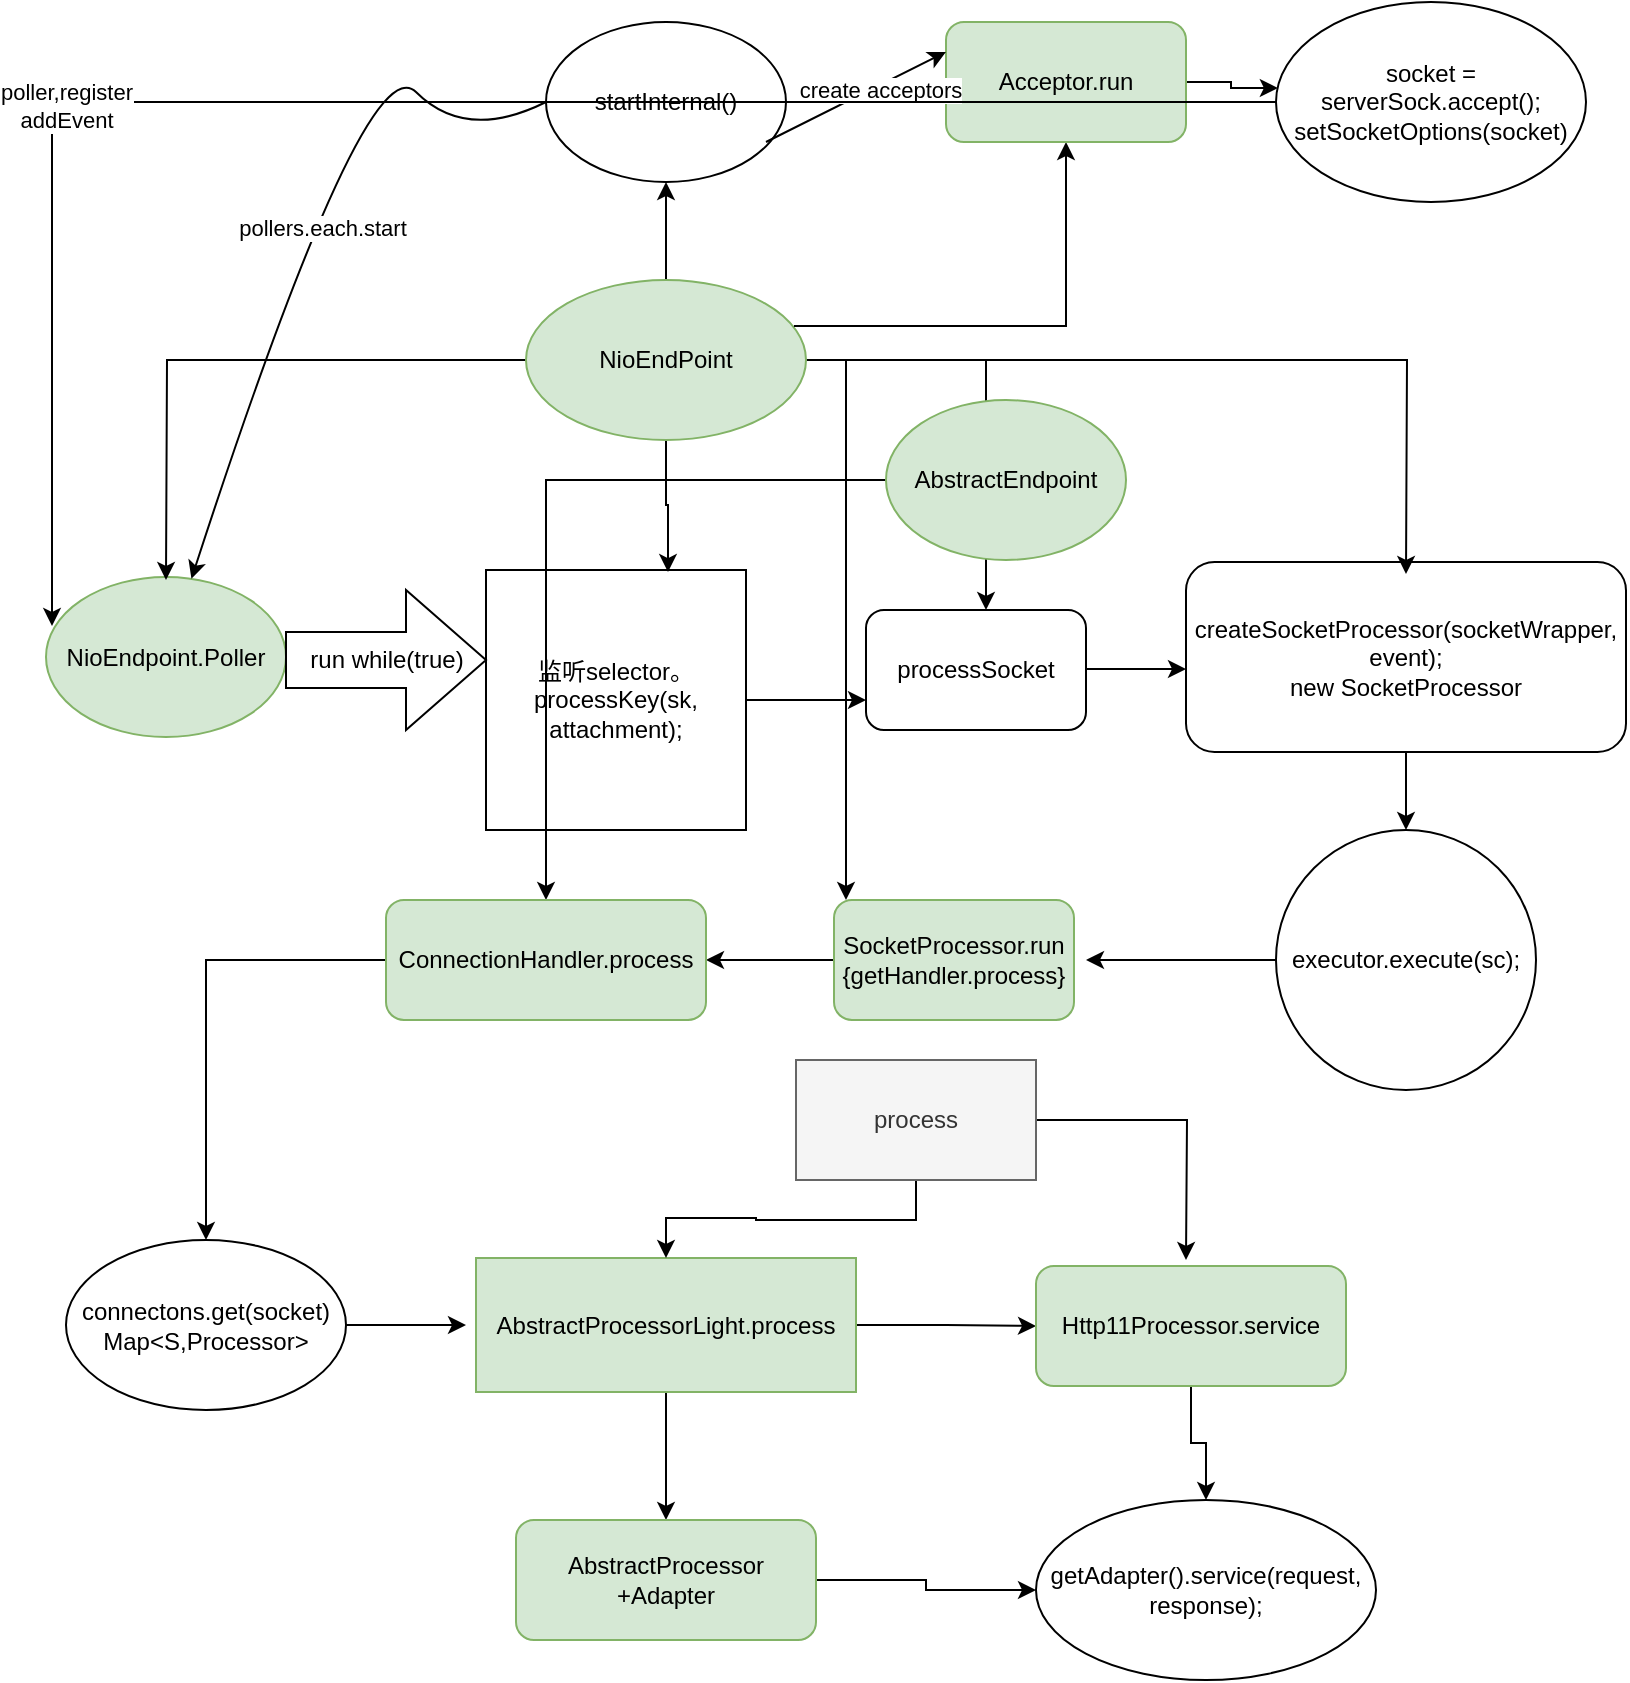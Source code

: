 <mxfile version="16.1.4" type="github" pages="2">
  <diagram id="aH2KnPz99VTtxAU9ox46" name="Page-1">
    <mxGraphModel dx="1695" dy="450" grid="1" gridSize="10" guides="1" tooltips="1" connect="1" arrows="1" fold="1" page="1" pageScale="1" pageWidth="827" pageHeight="1169" math="0" shadow="0">
      <root>
        <mxCell id="0" />
        <mxCell id="1" parent="0" />
        <mxCell id="6HLFYRNCnMYgi-uOpnAf-1" value="NioEndpoint.Poller" style="ellipse;whiteSpace=wrap;html=1;fillColor=#d5e8d4;strokeColor=#82b366;" vertex="1" parent="1">
          <mxGeometry x="20" y="427.5" width="120" height="80" as="geometry" />
        </mxCell>
        <mxCell id="6HLFYRNCnMYgi-uOpnAf-7" style="edgeStyle=orthogonalEdgeStyle;rounded=0;orthogonalLoop=1;jettySize=auto;html=1;entryX=0;entryY=0.75;entryDx=0;entryDy=0;fontFamily=Helvetica;" edge="1" parent="1" source="6HLFYRNCnMYgi-uOpnAf-2" target="6HLFYRNCnMYgi-uOpnAf-6">
          <mxGeometry relative="1" as="geometry" />
        </mxCell>
        <mxCell id="6HLFYRNCnMYgi-uOpnAf-2" value="监听selector。processKey(sk, attachment);&lt;br&gt;" style="whiteSpace=wrap;html=1;aspect=fixed;" vertex="1" parent="1">
          <mxGeometry x="240" y="424" width="130" height="130" as="geometry" />
        </mxCell>
        <mxCell id="6HLFYRNCnMYgi-uOpnAf-4" value="run while(true)" style="html=1;shadow=0;dashed=0;align=center;verticalAlign=middle;shape=mxgraph.arrows2.arrow;dy=0.6;dx=40;notch=0;fontFamily=Helvetica;" vertex="1" parent="1">
          <mxGeometry x="140" y="434" width="100" height="70" as="geometry" />
        </mxCell>
        <mxCell id="6HLFYRNCnMYgi-uOpnAf-9" style="edgeStyle=orthogonalEdgeStyle;rounded=0;orthogonalLoop=1;jettySize=auto;html=1;entryX=0;entryY=0.5;entryDx=0;entryDy=0;fontFamily=Helvetica;" edge="1" parent="1" source="6HLFYRNCnMYgi-uOpnAf-6">
          <mxGeometry relative="1" as="geometry">
            <mxPoint x="590" y="473.5" as="targetPoint" />
          </mxGeometry>
        </mxCell>
        <mxCell id="6HLFYRNCnMYgi-uOpnAf-6" value="processSocket" style="rounded=1;whiteSpace=wrap;html=1;fontFamily=Helvetica;" vertex="1" parent="1">
          <mxGeometry x="430" y="444" width="110" height="60" as="geometry" />
        </mxCell>
        <mxCell id="6HLFYRNCnMYgi-uOpnAf-52" value="" style="edgeStyle=orthogonalEdgeStyle;rounded=0;orthogonalLoop=1;jettySize=auto;html=1;fontFamily=Helvetica;" edge="1" parent="1" source="6HLFYRNCnMYgi-uOpnAf-8" target="6HLFYRNCnMYgi-uOpnAf-18">
          <mxGeometry relative="1" as="geometry" />
        </mxCell>
        <mxCell id="6HLFYRNCnMYgi-uOpnAf-8" value="createSocketProcessor(socketWrapper, event);&lt;br&gt;new SocketProcessor" style="rounded=1;whiteSpace=wrap;html=1;fontFamily=Helvetica;" vertex="1" parent="1">
          <mxGeometry x="590" y="420" width="220" height="95" as="geometry" />
        </mxCell>
        <mxCell id="6HLFYRNCnMYgi-uOpnAf-11" style="edgeStyle=orthogonalEdgeStyle;rounded=0;orthogonalLoop=1;jettySize=auto;html=1;entryX=0.7;entryY=0.008;entryDx=0;entryDy=0;entryPerimeter=0;fontFamily=Helvetica;" edge="1" parent="1" source="6HLFYRNCnMYgi-uOpnAf-10" target="6HLFYRNCnMYgi-uOpnAf-2">
          <mxGeometry relative="1" as="geometry" />
        </mxCell>
        <mxCell id="6HLFYRNCnMYgi-uOpnAf-12" style="edgeStyle=orthogonalEdgeStyle;rounded=0;orthogonalLoop=1;jettySize=auto;html=1;fontFamily=Helvetica;" edge="1" parent="1" source="6HLFYRNCnMYgi-uOpnAf-10">
          <mxGeometry relative="1" as="geometry">
            <mxPoint x="700" y="426" as="targetPoint" />
          </mxGeometry>
        </mxCell>
        <mxCell id="6HLFYRNCnMYgi-uOpnAf-13" style="edgeStyle=orthogonalEdgeStyle;rounded=0;orthogonalLoop=1;jettySize=auto;html=1;fontFamily=Helvetica;" edge="1" parent="1" source="6HLFYRNCnMYgi-uOpnAf-10" target="6HLFYRNCnMYgi-uOpnAf-6">
          <mxGeometry relative="1" as="geometry">
            <Array as="points">
              <mxPoint x="490" y="319" />
            </Array>
          </mxGeometry>
        </mxCell>
        <mxCell id="6HLFYRNCnMYgi-uOpnAf-14" style="edgeStyle=orthogonalEdgeStyle;rounded=0;orthogonalLoop=1;jettySize=auto;html=1;fontFamily=Helvetica;" edge="1" parent="1" source="6HLFYRNCnMYgi-uOpnAf-10">
          <mxGeometry relative="1" as="geometry">
            <mxPoint x="80" y="429" as="targetPoint" />
          </mxGeometry>
        </mxCell>
        <mxCell id="6HLFYRNCnMYgi-uOpnAf-17" style="edgeStyle=orthogonalEdgeStyle;rounded=0;orthogonalLoop=1;jettySize=auto;html=1;fontFamily=Helvetica;" edge="1" parent="1" source="6HLFYRNCnMYgi-uOpnAf-10" target="6HLFYRNCnMYgi-uOpnAf-16">
          <mxGeometry relative="1" as="geometry">
            <Array as="points">
              <mxPoint x="420" y="319" />
            </Array>
          </mxGeometry>
        </mxCell>
        <mxCell id="6HLFYRNCnMYgi-uOpnAf-40" style="edgeStyle=orthogonalEdgeStyle;rounded=0;orthogonalLoop=1;jettySize=auto;html=1;entryX=0.5;entryY=1;entryDx=0;entryDy=0;fontFamily=Helvetica;" edge="1" parent="1" source="6HLFYRNCnMYgi-uOpnAf-10" target="6HLFYRNCnMYgi-uOpnAf-39">
          <mxGeometry relative="1" as="geometry" />
        </mxCell>
        <mxCell id="6HLFYRNCnMYgi-uOpnAf-10" value="NioEndPoint" style="ellipse;whiteSpace=wrap;html=1;fontFamily=Helvetica;fillColor=#d5e8d4;strokeColor=#82b366;" vertex="1" parent="1">
          <mxGeometry x="260" y="279" width="140" height="80" as="geometry" />
        </mxCell>
        <mxCell id="6HLFYRNCnMYgi-uOpnAf-21" style="edgeStyle=orthogonalEdgeStyle;rounded=0;orthogonalLoop=1;jettySize=auto;html=1;fontFamily=Helvetica;" edge="1" parent="1" source="6HLFYRNCnMYgi-uOpnAf-15" target="6HLFYRNCnMYgi-uOpnAf-20">
          <mxGeometry relative="1" as="geometry" />
        </mxCell>
        <mxCell id="6HLFYRNCnMYgi-uOpnAf-47" style="edgeStyle=orthogonalEdgeStyle;rounded=0;orthogonalLoop=1;jettySize=auto;html=1;entryX=0.5;entryY=1;entryDx=0;entryDy=0;fontFamily=Helvetica;exitX=0.957;exitY=0.288;exitDx=0;exitDy=0;exitPerimeter=0;" edge="1" parent="1" source="6HLFYRNCnMYgi-uOpnAf-10" target="6HLFYRNCnMYgi-uOpnAf-44">
          <mxGeometry relative="1" as="geometry" />
        </mxCell>
        <mxCell id="6HLFYRNCnMYgi-uOpnAf-15" value="AbstractEndpoint" style="ellipse;whiteSpace=wrap;html=1;fontFamily=Helvetica;fillColor=#d5e8d4;strokeColor=#82b366;" vertex="1" parent="1">
          <mxGeometry x="440" y="339" width="120" height="80" as="geometry" />
        </mxCell>
        <mxCell id="99InkmB3Nn_Qf_azQVl2-1" style="edgeStyle=orthogonalEdgeStyle;rounded=0;orthogonalLoop=1;jettySize=auto;html=1;fontFamily=Helvetica;" edge="1" parent="1" source="6HLFYRNCnMYgi-uOpnAf-16" target="6HLFYRNCnMYgi-uOpnAf-20">
          <mxGeometry relative="1" as="geometry" />
        </mxCell>
        <mxCell id="6HLFYRNCnMYgi-uOpnAf-16" value="SocketProcessor.run&lt;br&gt;{getHandler.process}" style="rounded=1;whiteSpace=wrap;html=1;fontFamily=Helvetica;fillColor=#d5e8d4;strokeColor=#82b366;" vertex="1" parent="1">
          <mxGeometry x="414" y="589" width="120" height="60" as="geometry" />
        </mxCell>
        <mxCell id="6HLFYRNCnMYgi-uOpnAf-19" style="edgeStyle=orthogonalEdgeStyle;rounded=0;orthogonalLoop=1;jettySize=auto;html=1;fontFamily=Helvetica;" edge="1" parent="1" source="6HLFYRNCnMYgi-uOpnAf-18">
          <mxGeometry relative="1" as="geometry">
            <mxPoint x="540" y="619" as="targetPoint" />
          </mxGeometry>
        </mxCell>
        <mxCell id="6HLFYRNCnMYgi-uOpnAf-18" value="executor.execute(sc);" style="ellipse;whiteSpace=wrap;html=1;aspect=fixed;fontFamily=Helvetica;" vertex="1" parent="1">
          <mxGeometry x="635" y="554" width="130" height="130" as="geometry" />
        </mxCell>
        <mxCell id="6HLFYRNCnMYgi-uOpnAf-29" style="edgeStyle=orthogonalEdgeStyle;rounded=0;orthogonalLoop=1;jettySize=auto;html=1;fontFamily=Helvetica;" edge="1" parent="1" source="6HLFYRNCnMYgi-uOpnAf-20" target="6HLFYRNCnMYgi-uOpnAf-23">
          <mxGeometry relative="1" as="geometry" />
        </mxCell>
        <mxCell id="6HLFYRNCnMYgi-uOpnAf-20" value="ConnectionHandler.process" style="rounded=1;whiteSpace=wrap;html=1;fontFamily=Helvetica;fillColor=#d5e8d4;strokeColor=#82b366;" vertex="1" parent="1">
          <mxGeometry x="190" y="589" width="160" height="60" as="geometry" />
        </mxCell>
        <mxCell id="6HLFYRNCnMYgi-uOpnAf-27" style="edgeStyle=orthogonalEdgeStyle;rounded=0;orthogonalLoop=1;jettySize=auto;html=1;fontFamily=Helvetica;" edge="1" parent="1" source="6HLFYRNCnMYgi-uOpnAf-23">
          <mxGeometry relative="1" as="geometry">
            <mxPoint x="230" y="801.5" as="targetPoint" />
          </mxGeometry>
        </mxCell>
        <mxCell id="6HLFYRNCnMYgi-uOpnAf-23" value="connectons.get(socket)&lt;br&gt;Map&amp;lt;S,Processor&amp;gt;" style="ellipse;whiteSpace=wrap;html=1;fontFamily=Helvetica;" vertex="1" parent="1">
          <mxGeometry x="30" y="759" width="140" height="85" as="geometry" />
        </mxCell>
        <mxCell id="6HLFYRNCnMYgi-uOpnAf-28" style="edgeStyle=orthogonalEdgeStyle;rounded=0;orthogonalLoop=1;jettySize=auto;html=1;entryX=0;entryY=0.5;entryDx=0;entryDy=0;fontFamily=Helvetica;" edge="1" parent="1" source="6HLFYRNCnMYgi-uOpnAf-25" target="6HLFYRNCnMYgi-uOpnAf-26">
          <mxGeometry relative="1" as="geometry" />
        </mxCell>
        <mxCell id="6HLFYRNCnMYgi-uOpnAf-35" style="edgeStyle=orthogonalEdgeStyle;rounded=0;orthogonalLoop=1;jettySize=auto;html=1;fontFamily=Helvetica;" edge="1" parent="1" source="6HLFYRNCnMYgi-uOpnAf-25" target="6HLFYRNCnMYgi-uOpnAf-34">
          <mxGeometry relative="1" as="geometry" />
        </mxCell>
        <mxCell id="6HLFYRNCnMYgi-uOpnAf-25" value="AbstractProcessorLight.process" style="rounded=0;whiteSpace=wrap;html=1;fontFamily=Helvetica;fillColor=#d5e8d4;strokeColor=#82b366;" vertex="1" parent="1">
          <mxGeometry x="235" y="768" width="190" height="67" as="geometry" />
        </mxCell>
        <mxCell id="6HLFYRNCnMYgi-uOpnAf-37" style="edgeStyle=orthogonalEdgeStyle;rounded=0;orthogonalLoop=1;jettySize=auto;html=1;entryX=0.5;entryY=0;entryDx=0;entryDy=0;fontFamily=Helvetica;" edge="1" parent="1" source="6HLFYRNCnMYgi-uOpnAf-26" target="6HLFYRNCnMYgi-uOpnAf-36">
          <mxGeometry relative="1" as="geometry" />
        </mxCell>
        <mxCell id="6HLFYRNCnMYgi-uOpnAf-26" value="Http11Processor.service" style="rounded=1;whiteSpace=wrap;html=1;fontFamily=Helvetica;fillColor=#d5e8d4;strokeColor=#82b366;" vertex="1" parent="1">
          <mxGeometry x="515" y="772" width="155" height="60" as="geometry" />
        </mxCell>
        <mxCell id="6HLFYRNCnMYgi-uOpnAf-31" style="edgeStyle=orthogonalEdgeStyle;rounded=0;orthogonalLoop=1;jettySize=auto;html=1;fontFamily=Helvetica;" edge="1" parent="1" source="6HLFYRNCnMYgi-uOpnAf-30" target="6HLFYRNCnMYgi-uOpnAf-25">
          <mxGeometry relative="1" as="geometry" />
        </mxCell>
        <mxCell id="6HLFYRNCnMYgi-uOpnAf-32" style="edgeStyle=orthogonalEdgeStyle;rounded=0;orthogonalLoop=1;jettySize=auto;html=1;fontFamily=Helvetica;" edge="1" parent="1" source="6HLFYRNCnMYgi-uOpnAf-30">
          <mxGeometry relative="1" as="geometry">
            <mxPoint x="590" y="769" as="targetPoint" />
          </mxGeometry>
        </mxCell>
        <mxCell id="6HLFYRNCnMYgi-uOpnAf-30" value="process" style="rounded=0;whiteSpace=wrap;html=1;fontFamily=Helvetica;fillColor=#f5f5f5;fontColor=#333333;strokeColor=#666666;" vertex="1" parent="1">
          <mxGeometry x="395" y="669" width="120" height="60" as="geometry" />
        </mxCell>
        <mxCell id="6HLFYRNCnMYgi-uOpnAf-38" style="edgeStyle=orthogonalEdgeStyle;rounded=0;orthogonalLoop=1;jettySize=auto;html=1;entryX=0;entryY=0.5;entryDx=0;entryDy=0;fontFamily=Helvetica;" edge="1" parent="1" source="6HLFYRNCnMYgi-uOpnAf-34" target="6HLFYRNCnMYgi-uOpnAf-36">
          <mxGeometry relative="1" as="geometry" />
        </mxCell>
        <mxCell id="6HLFYRNCnMYgi-uOpnAf-34" value="AbstractProcessor&lt;br&gt;+Adapter" style="rounded=1;whiteSpace=wrap;html=1;fontFamily=Helvetica;fillColor=#d5e8d4;strokeColor=#82b366;" vertex="1" parent="1">
          <mxGeometry x="255" y="899" width="150" height="60" as="geometry" />
        </mxCell>
        <mxCell id="6HLFYRNCnMYgi-uOpnAf-36" value="getAdapter().service(request, response);" style="ellipse;whiteSpace=wrap;html=1;fontFamily=Helvetica;" vertex="1" parent="1">
          <mxGeometry x="515" y="889" width="170" height="90" as="geometry" />
        </mxCell>
        <mxCell id="6HLFYRNCnMYgi-uOpnAf-39" value="startInternal()&lt;br&gt;" style="ellipse;whiteSpace=wrap;html=1;fontFamily=Helvetica;" vertex="1" parent="1">
          <mxGeometry x="270" y="150" width="120" height="80" as="geometry" />
        </mxCell>
        <mxCell id="6HLFYRNCnMYgi-uOpnAf-42" value="" style="curved=1;endArrow=classic;html=1;rounded=0;fontFamily=Helvetica;exitX=0;exitY=0.5;exitDx=0;exitDy=0;" edge="1" parent="1" source="6HLFYRNCnMYgi-uOpnAf-39" target="6HLFYRNCnMYgi-uOpnAf-1">
          <mxGeometry width="50" height="50" relative="1" as="geometry">
            <mxPoint x="180" y="210" as="sourcePoint" />
            <mxPoint x="230" y="160" as="targetPoint" />
            <Array as="points">
              <mxPoint x="230" y="210" />
              <mxPoint x="180" y="160" />
            </Array>
          </mxGeometry>
        </mxCell>
        <mxCell id="6HLFYRNCnMYgi-uOpnAf-43" value="pollers.each.start" style="edgeLabel;html=1;align=center;verticalAlign=middle;resizable=0;points=[];fontFamily=Helvetica;" vertex="1" connectable="0" parent="6HLFYRNCnMYgi-uOpnAf-42">
          <mxGeometry x="0.059" y="8" relative="1" as="geometry">
            <mxPoint as="offset" />
          </mxGeometry>
        </mxCell>
        <mxCell id="6HLFYRNCnMYgi-uOpnAf-49" style="edgeStyle=orthogonalEdgeStyle;rounded=0;orthogonalLoop=1;jettySize=auto;html=1;entryX=0.006;entryY=0.43;entryDx=0;entryDy=0;entryPerimeter=0;fontFamily=Helvetica;" edge="1" parent="1" source="6HLFYRNCnMYgi-uOpnAf-44" target="6HLFYRNCnMYgi-uOpnAf-48">
          <mxGeometry relative="1" as="geometry" />
        </mxCell>
        <mxCell id="6HLFYRNCnMYgi-uOpnAf-44" value="Acceptor.run" style="rounded=1;whiteSpace=wrap;html=1;fontFamily=Helvetica;fillColor=#d5e8d4;strokeColor=#82b366;" vertex="1" parent="1">
          <mxGeometry x="470" y="150" width="120" height="60" as="geometry" />
        </mxCell>
        <mxCell id="6HLFYRNCnMYgi-uOpnAf-45" value="" style="endArrow=classic;html=1;rounded=0;fontFamily=Helvetica;entryX=0;entryY=0.25;entryDx=0;entryDy=0;" edge="1" parent="1" target="6HLFYRNCnMYgi-uOpnAf-44">
          <mxGeometry width="50" height="50" relative="1" as="geometry">
            <mxPoint x="380" y="210" as="sourcePoint" />
            <mxPoint x="430" y="160" as="targetPoint" />
          </mxGeometry>
        </mxCell>
        <mxCell id="6HLFYRNCnMYgi-uOpnAf-46" value="create acceptors" style="edgeLabel;html=1;align=center;verticalAlign=middle;resizable=0;points=[];fontFamily=Helvetica;" vertex="1" connectable="0" parent="6HLFYRNCnMYgi-uOpnAf-45">
          <mxGeometry x="0.248" y="-2" relative="1" as="geometry">
            <mxPoint as="offset" />
          </mxGeometry>
        </mxCell>
        <mxCell id="6HLFYRNCnMYgi-uOpnAf-50" style="edgeStyle=orthogonalEdgeStyle;rounded=0;orthogonalLoop=1;jettySize=auto;html=1;entryX=0.025;entryY=0.306;entryDx=0;entryDy=0;entryPerimeter=0;fontFamily=Helvetica;" edge="1" parent="1" source="6HLFYRNCnMYgi-uOpnAf-48" target="6HLFYRNCnMYgi-uOpnAf-1">
          <mxGeometry relative="1" as="geometry" />
        </mxCell>
        <mxCell id="6HLFYRNCnMYgi-uOpnAf-51" value="poller,register&lt;br&gt;addEvent" style="edgeLabel;html=1;align=center;verticalAlign=middle;resizable=0;points=[];fontFamily=Helvetica;" vertex="1" connectable="0" parent="6HLFYRNCnMYgi-uOpnAf-50">
          <mxGeometry x="0.385" y="2" relative="1" as="geometry">
            <mxPoint as="offset" />
          </mxGeometry>
        </mxCell>
        <mxCell id="6HLFYRNCnMYgi-uOpnAf-48" value="socket = serverSock.accept();&lt;br&gt;setSocketOptions(socket)" style="ellipse;whiteSpace=wrap;html=1;fontFamily=Helvetica;" vertex="1" parent="1">
          <mxGeometry x="635" y="140" width="155" height="100" as="geometry" />
        </mxCell>
      </root>
    </mxGraphModel>
  </diagram>
  <diagram id="LlYYKu-lntOfPuCCwoSO" name="Page-2">
    <mxGraphModel dx="1673" dy="2065" grid="1" gridSize="10" guides="1" tooltips="1" connect="1" arrows="1" fold="1" page="1" pageScale="1" pageWidth="827" pageHeight="1169" math="0" shadow="0">
      <root>
        <mxCell id="zm0azldVKNpyj6_In5ex-0" />
        <mxCell id="zm0azldVKNpyj6_In5ex-1" parent="zm0azldVKNpyj6_In5ex-0" />
        <mxCell id="zm0azldVKNpyj6_In5ex-5" style="edgeStyle=orthogonalEdgeStyle;rounded=0;orthogonalLoop=1;jettySize=auto;html=1;fontFamily=Helvetica;" edge="1" parent="zm0azldVKNpyj6_In5ex-1" source="zm0azldVKNpyj6_In5ex-3">
          <mxGeometry relative="1" as="geometry">
            <mxPoint x="250" y="190" as="targetPoint" />
          </mxGeometry>
        </mxCell>
        <mxCell id="zm0azldVKNpyj6_In5ex-6" value="1.导入资产信息&lt;br&gt;2.推送影像文件" style="edgeLabel;html=1;align=center;verticalAlign=middle;resizable=0;points=[];fontFamily=Helvetica;" vertex="1" connectable="0" parent="zm0azldVKNpyj6_In5ex-5">
          <mxGeometry x="-0.191" relative="1" as="geometry">
            <mxPoint as="offset" />
          </mxGeometry>
        </mxCell>
        <mxCell id="zm0azldVKNpyj6_In5ex-3" value="资产池推送" style="rounded=1;whiteSpace=wrap;html=1;fontFamily=Helvetica;" vertex="1" parent="zm0azldVKNpyj6_In5ex-1">
          <mxGeometry x="480" y="160" width="120" height="60" as="geometry" />
        </mxCell>
        <mxCell id="zm0azldVKNpyj6_In5ex-13" value="" style="edgeStyle=orthogonalEdgeStyle;rounded=0;orthogonalLoop=1;jettySize=auto;html=1;fontFamily=Helvetica;" edge="1" parent="zm0azldVKNpyj6_In5ex-1" source="zm0azldVKNpyj6_In5ex-4" target="zm0azldVKNpyj6_In5ex-12">
          <mxGeometry relative="1" as="geometry" />
        </mxCell>
        <mxCell id="zm0azldVKNpyj6_In5ex-4" value="多级流转" style="rounded=0;whiteSpace=wrap;html=1;fontFamily=Helvetica;" vertex="1" parent="zm0azldVKNpyj6_In5ex-1">
          <mxGeometry x="130" y="160" width="120" height="60" as="geometry" />
        </mxCell>
        <mxCell id="zm0azldVKNpyj6_In5ex-8" value="交易合同影像件&lt;br&gt;发票影像件&lt;br&gt;其他影像件&lt;br&gt;核心企业付款确认书" style="shape=callout;whiteSpace=wrap;html=1;perimeter=calloutPerimeter;fontFamily=Helvetica;" vertex="1" parent="zm0azldVKNpyj6_In5ex-1">
          <mxGeometry x="310" y="70" width="150" height="100" as="geometry" />
        </mxCell>
        <mxCell id="zm0azldVKNpyj6_In5ex-11" value="资产到期日和资产确认函不能为空" style="ellipse;shape=cloud;whiteSpace=wrap;html=1;fontFamily=Helvetica;" vertex="1" parent="zm0azldVKNpyj6_In5ex-1">
          <mxGeometry x="320" y="200" width="140" height="80" as="geometry" />
        </mxCell>
        <mxCell id="zm0azldVKNpyj6_In5ex-16" style="edgeStyle=orthogonalEdgeStyle;rounded=0;orthogonalLoop=1;jettySize=auto;html=1;entryX=0;entryY=0.5;entryDx=0;entryDy=0;fontFamily=Helvetica;" edge="1" parent="zm0azldVKNpyj6_In5ex-1" source="zm0azldVKNpyj6_In5ex-12" target="zm0azldVKNpyj6_In5ex-14">
          <mxGeometry relative="1" as="geometry" />
        </mxCell>
        <mxCell id="zm0azldVKNpyj6_In5ex-17" value="返回多级流转的资产编号" style="edgeLabel;html=1;align=center;verticalAlign=middle;resizable=0;points=[];fontFamily=Helvetica;" vertex="1" connectable="0" parent="zm0azldVKNpyj6_In5ex-16">
          <mxGeometry x="0.176" y="-4" relative="1" as="geometry">
            <mxPoint as="offset" />
          </mxGeometry>
        </mxCell>
        <mxCell id="zm0azldVKNpyj6_In5ex-12" value="资产信息推送成功，&lt;br&gt;生成资产" style="rhombus;whiteSpace=wrap;html=1;rounded=0;" vertex="1" parent="zm0azldVKNpyj6_In5ex-1">
          <mxGeometry x="150" y="290" width="80" height="80" as="geometry" />
        </mxCell>
        <mxCell id="zm0azldVKNpyj6_In5ex-14" value="保存多级流转的资产编号" style="rounded=1;whiteSpace=wrap;html=1;fontFamily=Helvetica;" vertex="1" parent="zm0azldVKNpyj6_In5ex-1">
          <mxGeometry x="480" y="300" width="120" height="60" as="geometry" />
        </mxCell>
        <mxCell id="zm0azldVKNpyj6_In5ex-22" style="edgeStyle=orthogonalEdgeStyle;rounded=0;orthogonalLoop=1;jettySize=auto;html=1;entryX=0;entryY=0.5;entryDx=0;entryDy=0;fontFamily=Helvetica;" edge="1" parent="zm0azldVKNpyj6_In5ex-1" source="zm0azldVKNpyj6_In5ex-18" target="zm0azldVKNpyj6_In5ex-19">
          <mxGeometry relative="1" as="geometry" />
        </mxCell>
        <mxCell id="zm0azldVKNpyj6_In5ex-24" value="同步" style="edgeLabel;html=1;align=center;verticalAlign=middle;resizable=0;points=[];fontFamily=Helvetica;" vertex="1" connectable="0" parent="zm0azldVKNpyj6_In5ex-22">
          <mxGeometry x="0.391" y="-1" relative="1" as="geometry">
            <mxPoint as="offset" />
          </mxGeometry>
        </mxCell>
        <mxCell id="zm0azldVKNpyj6_In5ex-18" value="放款、放票" style="rounded=0;whiteSpace=wrap;html=1;fontFamily=Helvetica;" vertex="1" parent="zm0azldVKNpyj6_In5ex-1">
          <mxGeometry x="130" y="420" width="120" height="60" as="geometry" />
        </mxCell>
        <mxCell id="zm0azldVKNpyj6_In5ex-23" style="edgeStyle=orthogonalEdgeStyle;rounded=0;orthogonalLoop=1;jettySize=auto;html=1;entryX=0;entryY=0.5;entryDx=0;entryDy=0;fontFamily=Helvetica;" edge="1" parent="zm0azldVKNpyj6_In5ex-1" source="zm0azldVKNpyj6_In5ex-19" target="zm0azldVKNpyj6_In5ex-21">
          <mxGeometry relative="1" as="geometry" />
        </mxCell>
        <mxCell id="zm0azldVKNpyj6_In5ex-25" value="同步" style="edgeLabel;html=1;align=center;verticalAlign=middle;resizable=0;points=[];fontFamily=Helvetica;" vertex="1" connectable="0" parent="zm0azldVKNpyj6_In5ex-23">
          <mxGeometry x="0.312" y="-4" relative="1" as="geometry">
            <mxPoint as="offset" />
          </mxGeometry>
        </mxCell>
        <mxCell id="zm0azldVKNpyj6_In5ex-19" value="接受生成放款推送消息" style="rounded=1;whiteSpace=wrap;html=1;fontFamily=Helvetica;" vertex="1" parent="zm0azldVKNpyj6_In5ex-1">
          <mxGeometry x="480" y="420" width="120" height="60" as="geometry" />
        </mxCell>
        <mxCell id="zm0azldVKNpyj6_In5ex-21" value="万科融汇" style="rounded=1;whiteSpace=wrap;html=1;fontFamily=Helvetica;" vertex="1" parent="zm0azldVKNpyj6_In5ex-1">
          <mxGeometry x="760" y="420" width="120" height="60" as="geometry" />
        </mxCell>
        <mxCell id="zm0azldVKNpyj6_In5ex-26" value="中登文件" style="rounded=0;whiteSpace=wrap;html=1;fontFamily=Helvetica;" vertex="1" parent="zm0azldVKNpyj6_In5ex-1">
          <mxGeometry x="130" y="540" width="120" height="60" as="geometry" />
        </mxCell>
        <mxCell id="zm0azldVKNpyj6_In5ex-27" value="ams 中登登记相关" style="rounded=1;whiteSpace=wrap;html=1;fontFamily=Helvetica;" vertex="1" parent="zm0azldVKNpyj6_In5ex-1">
          <mxGeometry x="480" y="540" width="120" height="60" as="geometry" />
        </mxCell>
        <mxCell id="zm0azldVKNpyj6_In5ex-28" value="absc" style="rounded=1;whiteSpace=wrap;html=1;fontFamily=Helvetica;" vertex="1" parent="zm0azldVKNpyj6_In5ex-1">
          <mxGeometry x="760" y="540" width="120" height="60" as="geometry" />
        </mxCell>
        <mxCell id="zm0azldVKNpyj6_In5ex-29" style="edgeStyle=orthogonalEdgeStyle;rounded=0;orthogonalLoop=1;jettySize=auto;html=1;entryX=0;entryY=0.5;entryDx=0;entryDy=0;fontFamily=Helvetica;" edge="1" parent="zm0azldVKNpyj6_In5ex-1">
          <mxGeometry relative="1" as="geometry">
            <mxPoint x="250" y="569.5" as="sourcePoint" />
            <mxPoint x="480" y="569.5" as="targetPoint" />
          </mxGeometry>
        </mxCell>
        <mxCell id="zm0azldVKNpyj6_In5ex-30" value="同步" style="edgeLabel;html=1;align=center;verticalAlign=middle;resizable=0;points=[];fontFamily=Helvetica;" vertex="1" connectable="0" parent="zm0azldVKNpyj6_In5ex-29">
          <mxGeometry x="0.391" y="-1" relative="1" as="geometry">
            <mxPoint as="offset" />
          </mxGeometry>
        </mxCell>
        <mxCell id="zm0azldVKNpyj6_In5ex-31" style="edgeStyle=orthogonalEdgeStyle;rounded=0;orthogonalLoop=1;jettySize=auto;html=1;entryX=0;entryY=0.5;entryDx=0;entryDy=0;fontFamily=Helvetica;" edge="1" parent="zm0azldVKNpyj6_In5ex-1" target="zm0azldVKNpyj6_In5ex-28">
          <mxGeometry relative="1" as="geometry">
            <mxPoint x="600" y="570" as="sourcePoint" />
            <mxPoint x="770" y="569.5" as="targetPoint" />
          </mxGeometry>
        </mxCell>
        <mxCell id="zm0azldVKNpyj6_In5ex-32" value="同步" style="edgeLabel;html=1;align=center;verticalAlign=middle;resizable=0;points=[];fontFamily=Helvetica;" vertex="1" connectable="0" parent="zm0azldVKNpyj6_In5ex-31">
          <mxGeometry x="0.391" y="-1" relative="1" as="geometry">
            <mxPoint as="offset" />
          </mxGeometry>
        </mxCell>
        <mxCell id="zm0azldVKNpyj6_In5ex-61" style="edgeStyle=orthogonalEdgeStyle;rounded=0;orthogonalLoop=1;jettySize=auto;html=1;entryX=0.5;entryY=0;entryDx=0;entryDy=0;fontFamily=Helvetica;" edge="1" parent="zm0azldVKNpyj6_In5ex-1" source="zm0azldVKNpyj6_In5ex-33" target="zm0azldVKNpyj6_In5ex-38">
          <mxGeometry relative="1" as="geometry" />
        </mxCell>
        <mxCell id="zm0azldVKNpyj6_In5ex-33" value="预审通过" style="rounded=1;whiteSpace=wrap;html=1;fontFamily=Helvetica;" vertex="1" parent="zm0azldVKNpyj6_In5ex-1">
          <mxGeometry x="475" y="-195" width="120" height="60" as="geometry" />
        </mxCell>
        <mxCell id="zm0azldVKNpyj6_In5ex-47" style="edgeStyle=orthogonalEdgeStyle;rounded=0;orthogonalLoop=1;jettySize=auto;html=1;fontFamily=Helvetica;" edge="1" parent="zm0azldVKNpyj6_In5ex-1">
          <mxGeometry relative="1" as="geometry">
            <mxPoint x="1110" y="295" as="sourcePoint" />
            <mxPoint x="1110" y="315" as="targetPoint" />
            <Array as="points" />
          </mxGeometry>
        </mxCell>
        <mxCell id="zm0azldVKNpyj6_In5ex-50" value="" style="edgeStyle=orthogonalEdgeStyle;rounded=0;orthogonalLoop=1;jettySize=auto;html=1;fontFamily=Helvetica;" edge="1" parent="zm0azldVKNpyj6_In5ex-1" source="zm0azldVKNpyj6_In5ex-38" target="zm0azldVKNpyj6_In5ex-49">
          <mxGeometry relative="1" as="geometry" />
        </mxCell>
        <mxCell id="zm0azldVKNpyj6_In5ex-71" value="否" style="edgeLabel;html=1;align=center;verticalAlign=middle;resizable=0;points=[];fontFamily=Helvetica;" vertex="1" connectable="0" parent="zm0azldVKNpyj6_In5ex-50">
          <mxGeometry x="-0.278" y="-4" relative="1" as="geometry">
            <mxPoint as="offset" />
          </mxGeometry>
        </mxCell>
        <mxCell id="zm0azldVKNpyj6_In5ex-62" value="s是" style="edgeStyle=orthogonalEdgeStyle;rounded=0;orthogonalLoop=1;jettySize=auto;html=1;fontFamily=Helvetica;" edge="1" parent="zm0azldVKNpyj6_In5ex-1" source="zm0azldVKNpyj6_In5ex-38" target="zm0azldVKNpyj6_In5ex-53">
          <mxGeometry relative="1" as="geometry" />
        </mxCell>
        <mxCell id="zm0azldVKNpyj6_In5ex-38" value="上行e链？" style="rhombus;whiteSpace=wrap;html=1;fontFamily=Helvetica;" vertex="1" parent="zm0azldVKNpyj6_In5ex-1">
          <mxGeometry x="495" y="-85" width="80" height="40" as="geometry" />
        </mxCell>
        <mxCell id="zm0azldVKNpyj6_In5ex-39" value="供应商是否建档" style="rounded=0;whiteSpace=wrap;html=1;fontFamily=Helvetica;" vertex="1" parent="zm0azldVKNpyj6_In5ex-1">
          <mxGeometry x="140" y="-45" width="120" height="60" as="geometry" />
        </mxCell>
        <mxCell id="zm0azldVKNpyj6_In5ex-49" value="万科融汇" style="whiteSpace=wrap;html=1;" vertex="1" parent="zm0azldVKNpyj6_In5ex-1">
          <mxGeometry x="680" y="-95" width="120" height="60" as="geometry" />
        </mxCell>
        <mxCell id="zm0azldVKNpyj6_In5ex-57" value="" style="edgeStyle=orthogonalEdgeStyle;rounded=0;orthogonalLoop=1;jettySize=auto;html=1;fontFamily=Helvetica;" edge="1" parent="zm0azldVKNpyj6_In5ex-1" source="zm0azldVKNpyj6_In5ex-53" target="zm0azldVKNpyj6_In5ex-56">
          <mxGeometry relative="1" as="geometry" />
        </mxCell>
        <mxCell id="zm0azldVKNpyj6_In5ex-70" value="是" style="edgeLabel;html=1;align=center;verticalAlign=middle;resizable=0;points=[];fontFamily=Helvetica;" vertex="1" connectable="0" parent="zm0azldVKNpyj6_In5ex-57">
          <mxGeometry x="-0.225" y="-4" relative="1" as="geometry">
            <mxPoint as="offset" />
          </mxGeometry>
        </mxCell>
        <mxCell id="zm0azldVKNpyj6_In5ex-72" style="edgeStyle=orthogonalEdgeStyle;rounded=0;orthogonalLoop=1;jettySize=auto;html=1;fontFamily=Helvetica;" edge="1" parent="zm0azldVKNpyj6_In5ex-1" source="zm0azldVKNpyj6_In5ex-53" target="zm0azldVKNpyj6_In5ex-39">
          <mxGeometry relative="1" as="geometry" />
        </mxCell>
        <mxCell id="zm0azldVKNpyj6_In5ex-73" value="查询" style="edgeLabel;html=1;align=center;verticalAlign=middle;resizable=0;points=[];fontFamily=Helvetica;" vertex="1" connectable="0" parent="zm0azldVKNpyj6_In5ex-72">
          <mxGeometry x="-0.249" y="-3" relative="1" as="geometry">
            <mxPoint as="offset" />
          </mxGeometry>
        </mxCell>
        <mxCell id="zm0azldVKNpyj6_In5ex-53" value="是否建档" style="rhombus;whiteSpace=wrap;html=1;fontFamily=Helvetica;" vertex="1" parent="zm0azldVKNpyj6_In5ex-1">
          <mxGeometry x="495" y="-5" width="80" height="60" as="geometry" />
        </mxCell>
        <mxCell id="zm0azldVKNpyj6_In5ex-56" value="万科融汇" style="whiteSpace=wrap;html=1;" vertex="1" parent="zm0azldVKNpyj6_In5ex-1">
          <mxGeometry x="680" y="-25" width="120" height="60" as="geometry" />
        </mxCell>
        <mxCell id="zm0azldVKNpyj6_In5ex-58" style="edgeStyle=orthogonalEdgeStyle;rounded=0;orthogonalLoop=1;jettySize=auto;html=1;fontFamily=Helvetica;" edge="1" parent="zm0azldVKNpyj6_In5ex-1">
          <mxGeometry relative="1" as="geometry">
            <mxPoint x="1110" y="295" as="sourcePoint" />
            <mxPoint x="1110" y="315" as="targetPoint" />
          </mxGeometry>
        </mxCell>
        <mxCell id="zm0azldVKNpyj6_In5ex-64" value="&lt;h1&gt;多级流转&lt;/h1&gt;" style="text;html=1;strokeColor=none;fillColor=none;spacing=5;spacingTop=-20;whiteSpace=wrap;overflow=hidden;rounded=0;fontFamily=Helvetica;" vertex="1" parent="zm0azldVKNpyj6_In5ex-1">
          <mxGeometry x="130" y="-330" width="190" height="120" as="geometry" />
        </mxCell>
        <mxCell id="zm0azldVKNpyj6_In5ex-65" value="&lt;h1&gt;AMS&lt;/h1&gt;" style="text;html=1;strokeColor=none;fillColor=none;spacing=5;spacingTop=-20;whiteSpace=wrap;overflow=hidden;rounded=0;fontFamily=Helvetica;" vertex="1" parent="zm0azldVKNpyj6_In5ex-1">
          <mxGeometry x="470" y="-330" width="190" height="120" as="geometry" />
        </mxCell>
        <mxCell id="zm0azldVKNpyj6_In5ex-66" value="&lt;h1&gt;万科融汇、ABSC&lt;/h1&gt;" style="text;html=1;strokeColor=none;fillColor=none;spacing=5;spacingTop=-20;whiteSpace=wrap;overflow=hidden;rounded=0;fontFamily=Helvetica;" vertex="1" parent="zm0azldVKNpyj6_In5ex-1">
          <mxGeometry x="690" y="-340" width="190" height="120" as="geometry" />
        </mxCell>
        <mxCell id="zm0azldVKNpyj6_In5ex-67" value="" style="endArrow=none;dashed=1;html=1;dashPattern=1 3;strokeWidth=2;rounded=0;fontFamily=Helvetica;" edge="1" parent="zm0azldVKNpyj6_In5ex-1">
          <mxGeometry width="50" height="50" relative="1" as="geometry">
            <mxPoint x="740" y="-50" as="sourcePoint" />
            <mxPoint x="790" y="-100" as="targetPoint" />
          </mxGeometry>
        </mxCell>
        <mxCell id="zm0azldVKNpyj6_In5ex-68" value="" style="endArrow=none;dashed=1;html=1;dashPattern=1 3;strokeWidth=2;rounded=0;fontFamily=Helvetica;" edge="1" parent="zm0azldVKNpyj6_In5ex-1">
          <mxGeometry width="50" height="50" relative="1" as="geometry">
            <mxPoint x="360" y="670" as="sourcePoint" />
            <mxPoint x="360" y="-350" as="targetPoint" />
          </mxGeometry>
        </mxCell>
        <mxCell id="zm0azldVKNpyj6_In5ex-69" value="" style="endArrow=none;dashed=1;html=1;dashPattern=1 3;strokeWidth=2;rounded=0;fontFamily=Helvetica;" edge="1" parent="zm0azldVKNpyj6_In5ex-1">
          <mxGeometry width="50" height="50" relative="1" as="geometry">
            <mxPoint x="650" y="669" as="sourcePoint" />
            <mxPoint x="650" y="-351" as="targetPoint" />
          </mxGeometry>
        </mxCell>
      </root>
    </mxGraphModel>
  </diagram>
</mxfile>
